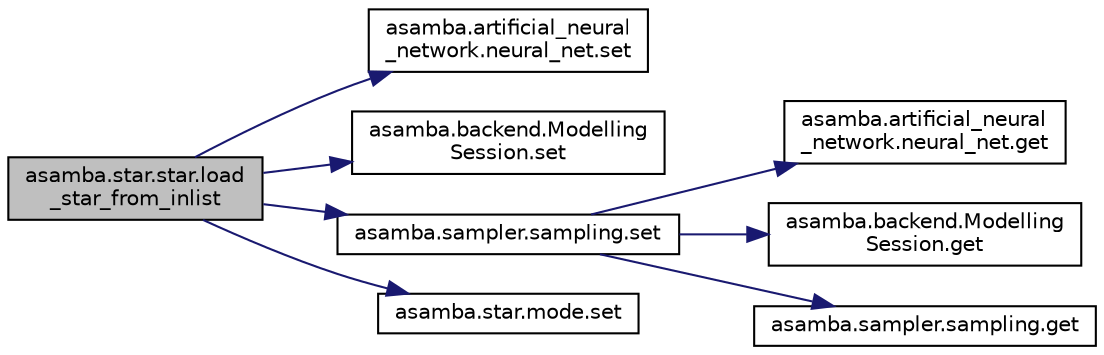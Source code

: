 digraph "asamba.star.star.load_star_from_inlist"
{
  edge [fontname="Helvetica",fontsize="10",labelfontname="Helvetica",labelfontsize="10"];
  node [fontname="Helvetica",fontsize="10",shape=record];
  rankdir="LR";
  Node2 [label="asamba.star.star.load\l_star_from_inlist",height=0.2,width=0.4,color="black", fillcolor="grey75", style="filled", fontcolor="black"];
  Node2 -> Node3 [color="midnightblue",fontsize="10",style="solid",fontname="Helvetica"];
  Node3 [label="asamba.artificial_neural\l_network.neural_net.set",height=0.2,width=0.4,color="black", fillcolor="white", style="filled",URL="$classasamba_1_1artificial__neural__network_1_1neural__net.html#afb2a64a48856eb07e4f48a3645d30843",tooltip="Setter. "];
  Node2 -> Node4 [color="midnightblue",fontsize="10",style="solid",fontname="Helvetica"];
  Node4 [label="asamba.backend.Modelling\lSession.set",height=0.2,width=0.4,color="black", fillcolor="white", style="filled",URL="$classasamba_1_1backend_1_1_modelling_session.html#a83549fd610225e6edea77914b0f65f30"];
  Node2 -> Node5 [color="midnightblue",fontsize="10",style="solid",fontname="Helvetica"];
  Node5 [label="asamba.sampler.sampling.set",height=0.2,width=0.4,color="black", fillcolor="white", style="filled",URL="$classasamba_1_1sampler_1_1sampling.html#a682af8a360751e2fb6dd215fe571ea43",tooltip="Setter. "];
  Node5 -> Node6 [color="midnightblue",fontsize="10",style="solid",fontname="Helvetica"];
  Node6 [label="asamba.artificial_neural\l_network.neural_net.get",height=0.2,width=0.4,color="black", fillcolor="white", style="filled",URL="$classasamba_1_1artificial__neural__network_1_1neural__net.html#ad916fe73e8028f451fadbdb0436da70e",tooltip="Getter. "];
  Node5 -> Node7 [color="midnightblue",fontsize="10",style="solid",fontname="Helvetica"];
  Node7 [label="asamba.backend.Modelling\lSession.get",height=0.2,width=0.4,color="black", fillcolor="white", style="filled",URL="$classasamba_1_1backend_1_1_modelling_session.html#a32588cc6e0b3869d3d5ef688953599d2"];
  Node5 -> Node8 [color="midnightblue",fontsize="10",style="solid",fontname="Helvetica"];
  Node8 [label="asamba.sampler.sampling.get",height=0.2,width=0.4,color="black", fillcolor="white", style="filled",URL="$classasamba_1_1sampler_1_1sampling.html#a9e11f6bf4371b3dbe372dcc75c47ad3a",tooltip="Getter. "];
  Node2 -> Node9 [color="midnightblue",fontsize="10",style="solid",fontname="Helvetica"];
  Node9 [label="asamba.star.mode.set",height=0.2,width=0.4,color="black", fillcolor="white", style="filled",URL="$classasamba_1_1star_1_1mode.html#acd7157d9ec303f09579e24ba7d2638cc",tooltip="Setter. "];
}
